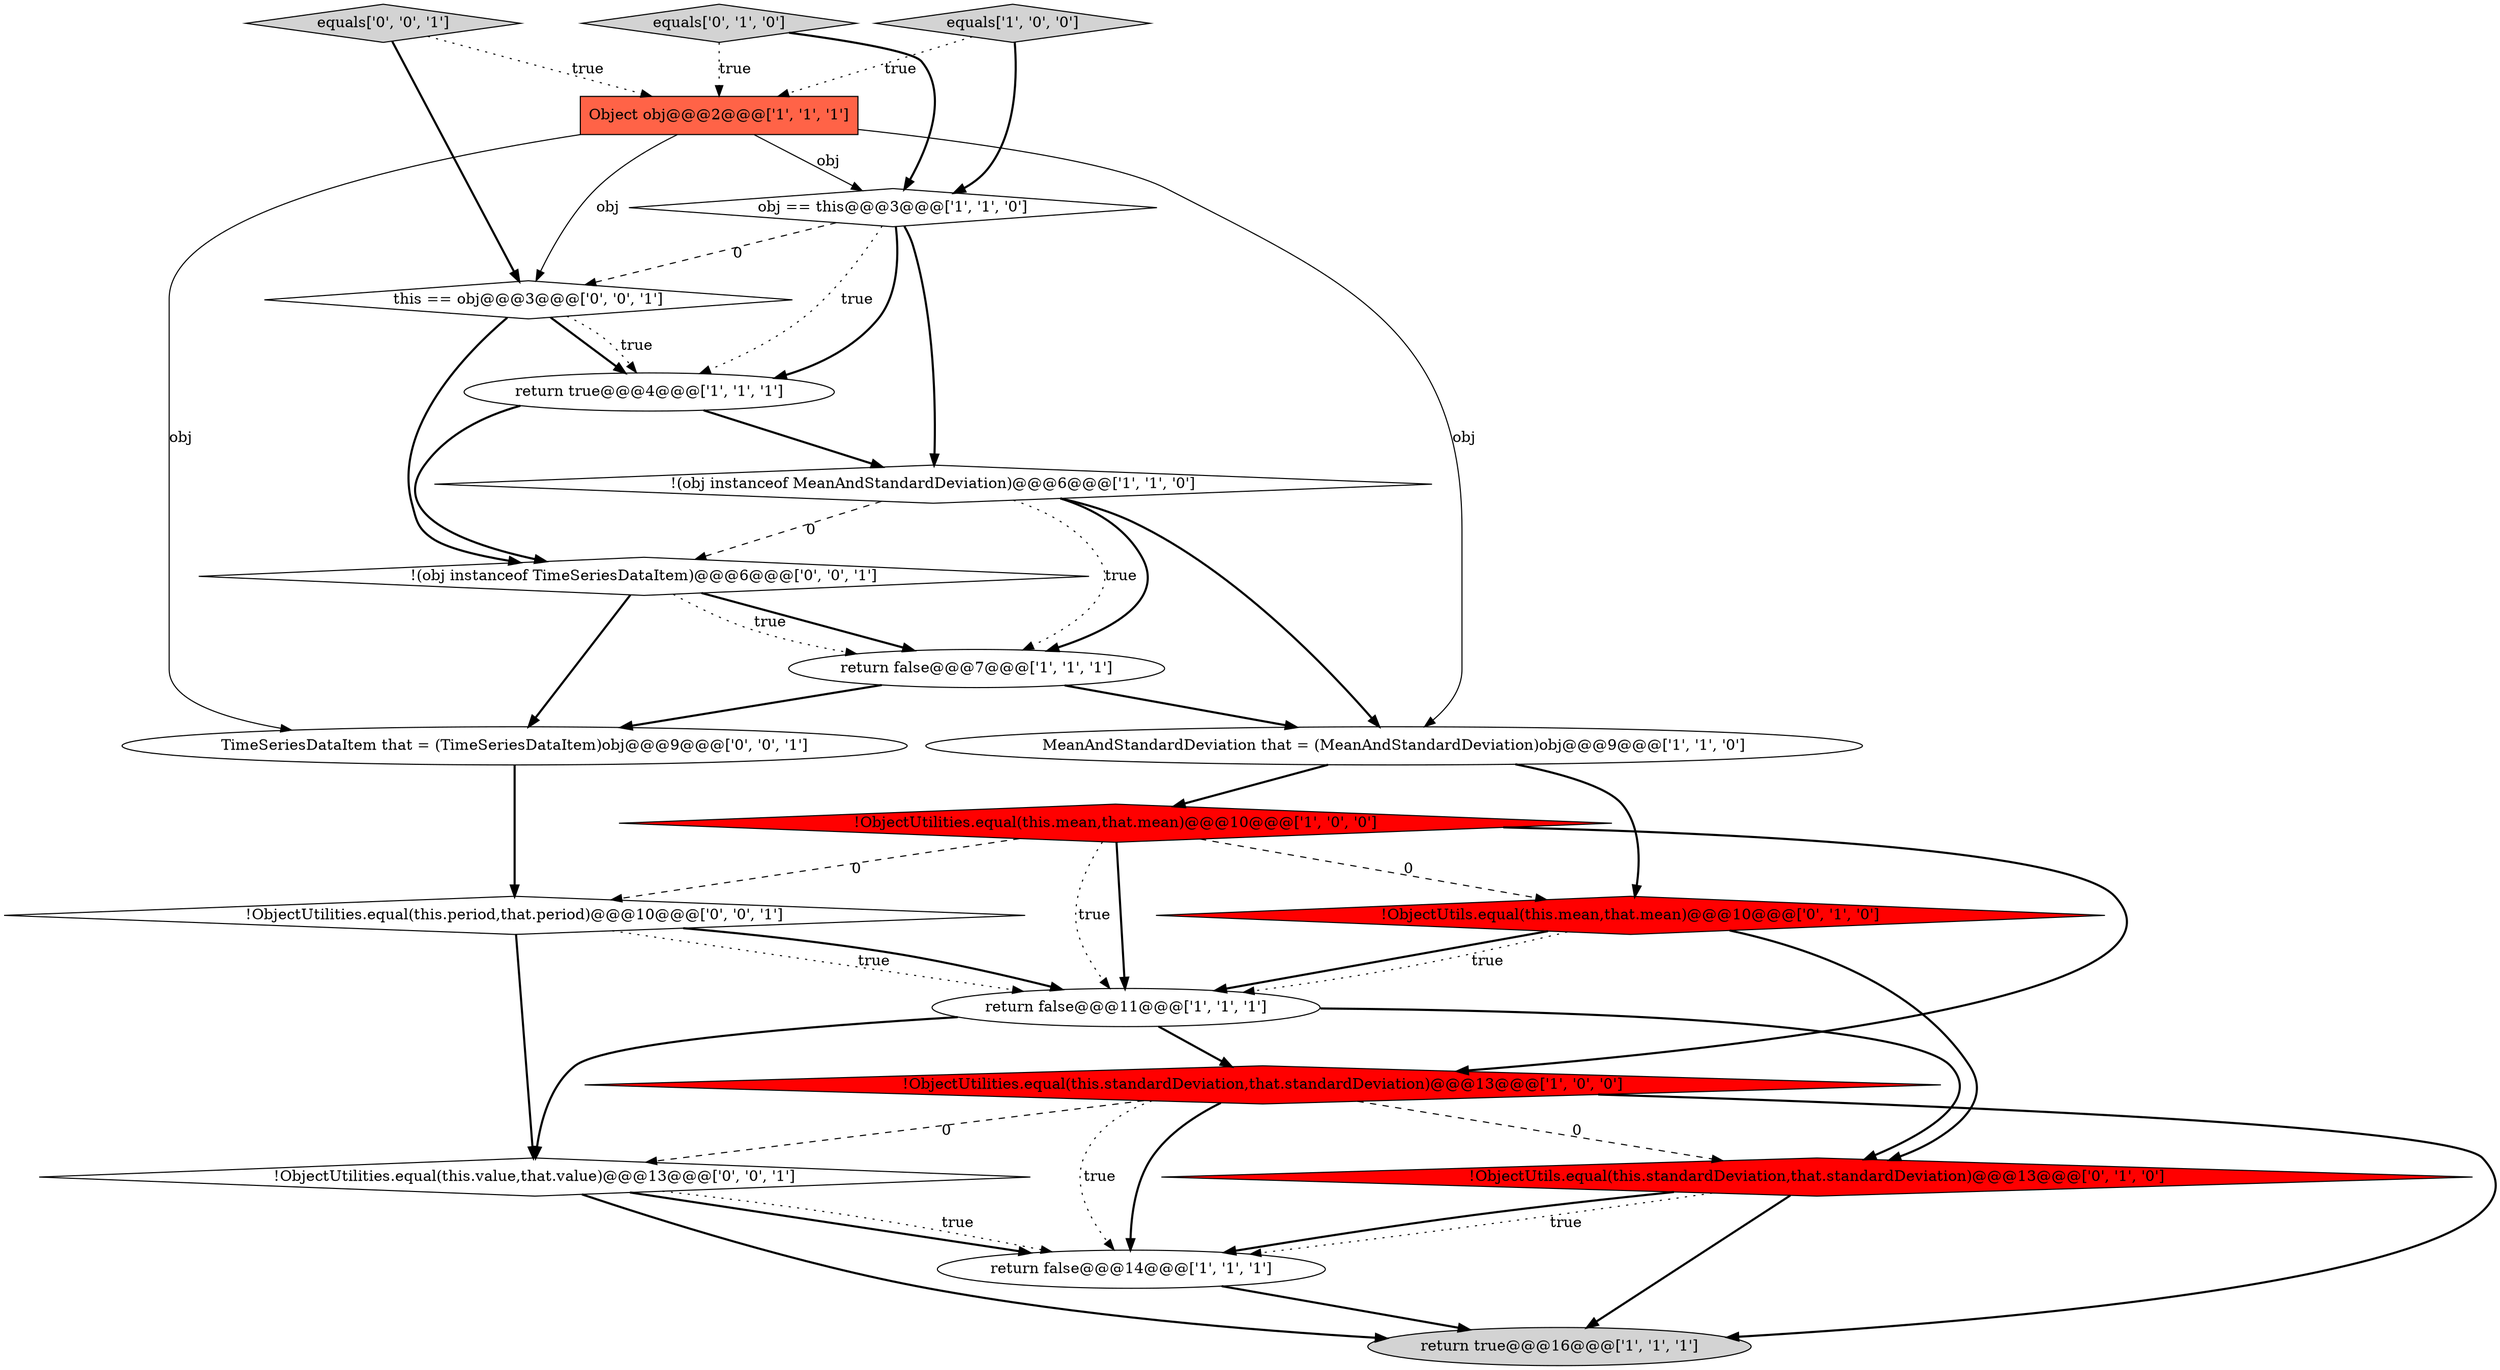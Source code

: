 digraph {
18 [style = filled, label = "TimeSeriesDataItem that = (TimeSeriesDataItem)obj@@@9@@@['0', '0', '1']", fillcolor = white, shape = ellipse image = "AAA0AAABBB3BBB"];
14 [style = filled, label = "!ObjectUtils.equal(this.mean,that.mean)@@@10@@@['0', '1', '0']", fillcolor = red, shape = diamond image = "AAA1AAABBB2BBB"];
0 [style = filled, label = "MeanAndStandardDeviation that = (MeanAndStandardDeviation)obj@@@9@@@['1', '1', '0']", fillcolor = white, shape = ellipse image = "AAA0AAABBB1BBB"];
2 [style = filled, label = "!ObjectUtilities.equal(this.standardDeviation,that.standardDeviation)@@@13@@@['1', '0', '0']", fillcolor = red, shape = diamond image = "AAA1AAABBB1BBB"];
11 [style = filled, label = "equals['1', '0', '0']", fillcolor = lightgray, shape = diamond image = "AAA0AAABBB1BBB"];
9 [style = filled, label = "Object obj@@@2@@@['1', '1', '1']", fillcolor = tomato, shape = box image = "AAA0AAABBB1BBB"];
20 [style = filled, label = "!(obj instanceof TimeSeriesDataItem)@@@6@@@['0', '0', '1']", fillcolor = white, shape = diamond image = "AAA0AAABBB3BBB"];
12 [style = filled, label = "!ObjectUtils.equal(this.standardDeviation,that.standardDeviation)@@@13@@@['0', '1', '0']", fillcolor = red, shape = diamond image = "AAA1AAABBB2BBB"];
8 [style = filled, label = "!ObjectUtilities.equal(this.mean,that.mean)@@@10@@@['1', '0', '0']", fillcolor = red, shape = diamond image = "AAA1AAABBB1BBB"];
19 [style = filled, label = "this == obj@@@3@@@['0', '0', '1']", fillcolor = white, shape = diamond image = "AAA0AAABBB3BBB"];
6 [style = filled, label = "return true@@@4@@@['1', '1', '1']", fillcolor = white, shape = ellipse image = "AAA0AAABBB1BBB"];
4 [style = filled, label = "return false@@@7@@@['1', '1', '1']", fillcolor = white, shape = ellipse image = "AAA0AAABBB1BBB"];
1 [style = filled, label = "return false@@@11@@@['1', '1', '1']", fillcolor = white, shape = ellipse image = "AAA0AAABBB1BBB"];
3 [style = filled, label = "!(obj instanceof MeanAndStandardDeviation)@@@6@@@['1', '1', '0']", fillcolor = white, shape = diamond image = "AAA0AAABBB1BBB"];
5 [style = filled, label = "obj == this@@@3@@@['1', '1', '0']", fillcolor = white, shape = diamond image = "AAA0AAABBB1BBB"];
7 [style = filled, label = "return false@@@14@@@['1', '1', '1']", fillcolor = white, shape = ellipse image = "AAA0AAABBB1BBB"];
16 [style = filled, label = "!ObjectUtilities.equal(this.period,that.period)@@@10@@@['0', '0', '1']", fillcolor = white, shape = diamond image = "AAA0AAABBB3BBB"];
15 [style = filled, label = "equals['0', '0', '1']", fillcolor = lightgray, shape = diamond image = "AAA0AAABBB3BBB"];
10 [style = filled, label = "return true@@@16@@@['1', '1', '1']", fillcolor = lightgray, shape = ellipse image = "AAA0AAABBB1BBB"];
13 [style = filled, label = "equals['0', '1', '0']", fillcolor = lightgray, shape = diamond image = "AAA0AAABBB2BBB"];
17 [style = filled, label = "!ObjectUtilities.equal(this.value,that.value)@@@13@@@['0', '0', '1']", fillcolor = white, shape = diamond image = "AAA0AAABBB3BBB"];
5->3 [style = bold, label=""];
17->10 [style = bold, label=""];
6->3 [style = bold, label=""];
9->5 [style = solid, label="obj"];
8->16 [style = dashed, label="0"];
7->10 [style = bold, label=""];
19->20 [style = bold, label=""];
5->6 [style = dotted, label="true"];
3->4 [style = dotted, label="true"];
11->9 [style = dotted, label="true"];
4->18 [style = bold, label=""];
9->0 [style = solid, label="obj"];
16->17 [style = bold, label=""];
8->14 [style = dashed, label="0"];
15->19 [style = bold, label=""];
2->10 [style = bold, label=""];
19->6 [style = bold, label=""];
2->17 [style = dashed, label="0"];
3->4 [style = bold, label=""];
12->7 [style = bold, label=""];
3->0 [style = bold, label=""];
15->9 [style = dotted, label="true"];
4->0 [style = bold, label=""];
14->1 [style = bold, label=""];
20->4 [style = bold, label=""];
1->17 [style = bold, label=""];
17->7 [style = bold, label=""];
6->20 [style = bold, label=""];
8->1 [style = dotted, label="true"];
8->1 [style = bold, label=""];
20->18 [style = bold, label=""];
11->5 [style = bold, label=""];
2->12 [style = dashed, label="0"];
0->14 [style = bold, label=""];
12->10 [style = bold, label=""];
18->16 [style = bold, label=""];
5->6 [style = bold, label=""];
16->1 [style = dotted, label="true"];
8->2 [style = bold, label=""];
16->1 [style = bold, label=""];
20->4 [style = dotted, label="true"];
2->7 [style = dotted, label="true"];
14->12 [style = bold, label=""];
3->20 [style = dashed, label="0"];
0->8 [style = bold, label=""];
1->12 [style = bold, label=""];
13->5 [style = bold, label=""];
17->7 [style = dotted, label="true"];
1->2 [style = bold, label=""];
9->18 [style = solid, label="obj"];
14->1 [style = dotted, label="true"];
19->6 [style = dotted, label="true"];
2->7 [style = bold, label=""];
12->7 [style = dotted, label="true"];
5->19 [style = dashed, label="0"];
9->19 [style = solid, label="obj"];
13->9 [style = dotted, label="true"];
}
